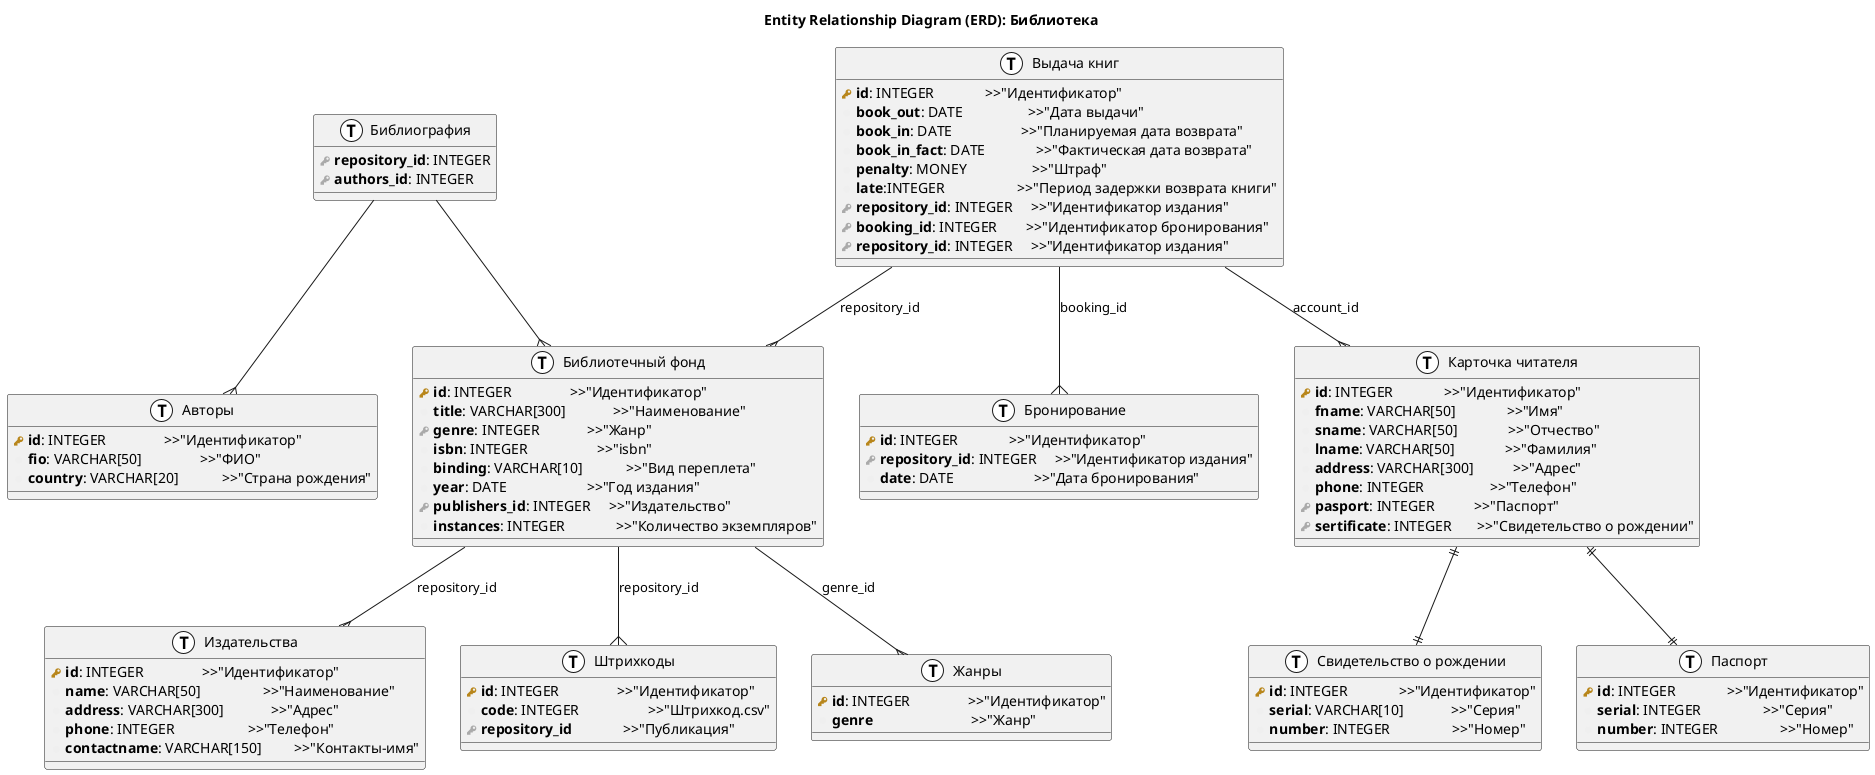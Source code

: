 @startuml
!define primary_key(x) <b><color:#b8861b><&key></color> x</b>
!define foreign_key(x) <b><color:#aaaaaa><&key></color> x</b>
!define column(x) <b><color:#efefef><&media-record></color> x</b>
!define table(x) entity x << (T, white) >>

title "Entity Relationship Diagram (ERD): Библиотека"
' left to right direction
entity "Библиотечный фонд" as repository
entity "Авторы" as authors
entity "Штрихкоды" as barcodes
entity "Библиография" as bibliography
entity "Жанры" as genres
entity "Издательства" as publishers
entity "Карточка читателя" as accounts
entity "Паспорт" as pasports
entity "Свидетельство о рождении" as certificates
entity "Выдача книг" as allocation
entity "Бронирование" as booking


' Сведения о приобретенных библиотекой книгах
' одна строчка - одно издание
' - которая может быть приобретена в нескольких экземплярах
table(repository) {
    primary_key(id): INTEGER                >>"Идентификатор"
    column(title): VARCHAR[300]             >>"Наименование"
    foreign_key(genre): INTEGER             >>"Жанр"
    column(isbn): INTEGER                   >>"isbn"
    column(binding): VARCHAR[10]            >>"Вид переплета"
    column(year): DATE                      >>"Год издания"
    foreign_key(publishers_id): INTEGER     >>"Издательство"
    column(instances): INTEGER              >>"Количество экземпляров"
}

' сведения об авторах
table(authors){
    primary_key(id): INTEGER                >>"Идентификатор"
    column(fio): VARCHAR[50]                >>"ФИО"
    column(country): VARCHAR[20]            >>"Страна рождения"
}

' Таблица экземпляров книг
' Одна строка - один физический экземпляр
table(barcodes){
    primary_key(id): INTEGER                >>"Идентификатор"
    column(code): INTEGER                   >>"Штрихкод.csv"
    foreign_key(repository_id)              >>"Публикация"
}

' сведения о соавторах
' таблица для определения:
' - перечня авторов книги
' - перечня книг в написании которых участвовал автор
table(bibliography){
    foreign_key(repository_id): INTEGER
    foreign_key(authors_id): INTEGER
}

' Жанры
table(genres){
    primary_key(id): INTEGER                >>"Идентификатор"
    column(genre)                           >>"Жанр"
}

table(publishers) {
  primary_key( id ): INTEGER                >>"Идентификатор"
  column(name): VARCHAR[50]                 >>"Наименование"
  column(address): VARCHAR[300]             >>"Адрес"
  column(phone): INTEGER                    >>"Телефон"
  column(contactname): VARCHAR[150]         >>"Контакты-имя"
}

' Карточки читателей
table(accounts) {
    primary_key( id ): INTEGER              >>"Идентификатор"
    column(fname): VARCHAR[50]              >>"Имя"
    column(sname): VARCHAR[50]              >>"Отчество"
    column(lname): VARCHAR[50]              >>"Фамилия"
    column(address): VARCHAR[300]           >>"Адрес"
    column(phone): INTEGER                  >>"Телефон"
    foreign_key(pasport): INTEGER           >>"Паспорт"
    foreign_key(sertificate): INTEGER       >>"Свидетельство о рождении"
}

' Паспорта
table(pasports){
    primary_key( id ): INTEGER              >>"Идентификатор"
    column(serial): INTEGER                 >>"Серия"
    column(number): INTEGER                 >>"Номер"
}

' Свидетельства о рождении
table(certificates){
    primary_key( id ): INTEGER              >>"Идентификатор"
    column(serial): VARCHAR[10]             >>"Серия"
    column(number): INTEGER                 >>"Номер"
}

' Выдача книг
table(allocation) {
    primary_key( id ): INTEGER              >>"Идентификатор"
    column(book_out): DATE                  >>"Дата выдачи"
    column(book_in): DATE                   >>"Планируемая дата возврата"
    column(book_in_fact): DATE              >>"Фактическая дата возврата"
    column(penalty): MONEY                  >>"Штраф"
    column(late):INTEGER                    >>"Период задержки возврата книги"
    foreign_key(repository_id): INTEGER     >>"Идентификатор издания"
    foreign_key(booking_id): INTEGER        >>"Идентификатор бронирования"
    foreign_key(repository_id): INTEGER     >>"Идентификатор издания"
}

' Бронирование книг
table(booking){
    primary_key( id ): INTEGER              >>"Идентификатор"
    foreign_key(repository_id): INTEGER     >>"Идентификатор издания"
    column(date): DATE                      >>"Дата бронирования"
}

' user }|--|| city

repository --{ publishers : "repository_id"
repository --{ barcodes : "repository_id"
repository --{ genres : "genre_id"

bibliography --{ repository
bibliography --{ authors

accounts ||--|| certificates
accounts ||--|| pasports

allocation --{ booking  : "booking_id"
allocation --{ repository : "repository_id"
allocation --{ accounts : "account_id"
@enduml